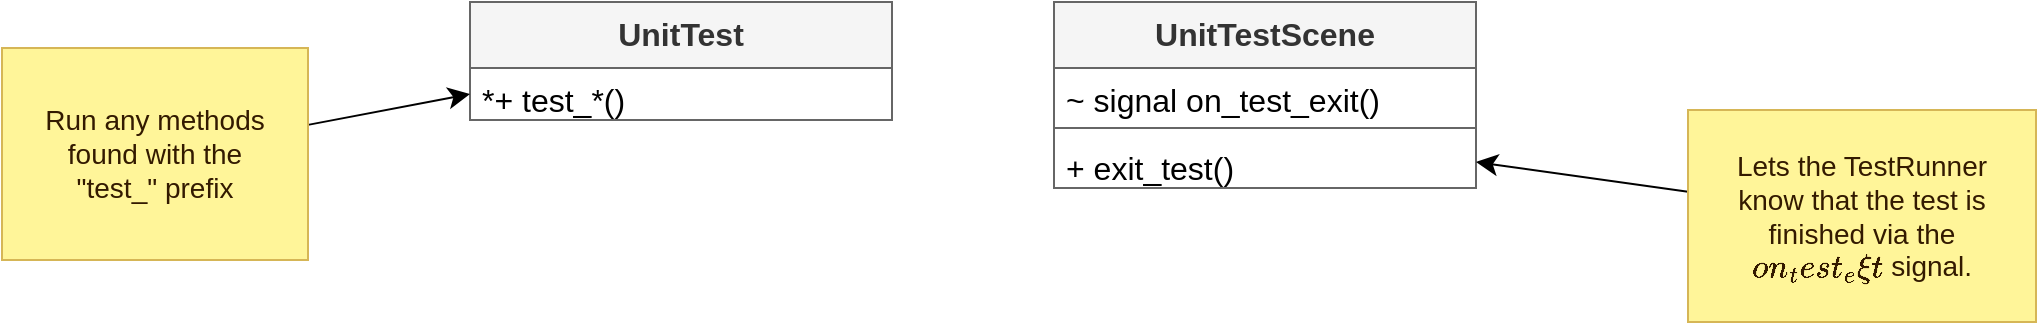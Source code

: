 <mxfile version="21.2.8" type="device" pages="2">
  <diagram name="Class Diagram" id="6y82QvWqDyoeqdexZ-E8">
    <mxGraphModel dx="1962" dy="1407" grid="0" gridSize="10" guides="1" tooltips="1" connect="1" arrows="1" fold="1" page="0" pageScale="1" pageWidth="850" pageHeight="1100" background="#FFFFFF" math="0" shadow="0">
      <root>
        <mxCell id="0" />
        <mxCell id="1" parent="0" />
        <mxCell id="tM5TyMosLTcsv8V2hco5-1" value="UnitTestScene" style="swimlane;fontStyle=1;align=center;verticalAlign=top;childLayout=stackLayout;horizontal=1;startSize=33;horizontalStack=0;resizeParent=1;resizeParentMax=0;resizeLast=0;collapsible=1;marginBottom=0;whiteSpace=wrap;html=1;fontSize=16;fillColor=#f5f5f5;fontColor=#333333;strokeColor=#666666;swimlaneFillColor=default;" parent="1" vertex="1">
          <mxGeometry x="454" y="-36" width="211" height="93" as="geometry" />
        </mxCell>
        <mxCell id="tM5TyMosLTcsv8V2hco5-2" value="~ signal on_test_exit()" style="text;strokeColor=none;fillColor=none;align=left;verticalAlign=top;spacingLeft=4;spacingRight=4;overflow=hidden;rotatable=0;points=[[0,0.5],[1,0.5]];portConstraint=eastwest;whiteSpace=wrap;html=1;fontSize=16;" parent="tM5TyMosLTcsv8V2hco5-1" vertex="1">
          <mxGeometry y="33" width="211" height="26" as="geometry" />
        </mxCell>
        <mxCell id="tM5TyMosLTcsv8V2hco5-3" value="" style="line;strokeWidth=1;fillColor=none;align=left;verticalAlign=middle;spacingTop=-1;spacingLeft=3;spacingRight=3;rotatable=0;labelPosition=right;points=[];portConstraint=eastwest;strokeColor=inherit;fontSize=16;" parent="tM5TyMosLTcsv8V2hco5-1" vertex="1">
          <mxGeometry y="59" width="211" height="8" as="geometry" />
        </mxCell>
        <mxCell id="tM5TyMosLTcsv8V2hco5-4" value="+ exit_test()" style="text;strokeColor=none;fillColor=none;align=left;verticalAlign=top;spacingLeft=4;spacingRight=4;overflow=hidden;rotatable=0;points=[[0,0.5],[1,0.5]];portConstraint=eastwest;whiteSpace=wrap;html=1;fontSize=16;" parent="tM5TyMosLTcsv8V2hco5-1" vertex="1">
          <mxGeometry y="67" width="211" height="26" as="geometry" />
        </mxCell>
        <mxCell id="tM5TyMosLTcsv8V2hco5-13" value="" style="edgeStyle=none;curved=1;rounded=0;orthogonalLoop=1;jettySize=auto;html=1;fontSize=12;startSize=8;endSize=8;entryX=1;entryY=0.5;entryDx=0;entryDy=0;" parent="1" source="tM5TyMosLTcsv8V2hco5-14" target="tM5TyMosLTcsv8V2hco5-4" edge="1">
          <mxGeometry relative="1" as="geometry">
            <mxPoint x="512.891" y="157" as="sourcePoint" />
          </mxGeometry>
        </mxCell>
        <mxCell id="tM5TyMosLTcsv8V2hco5-14" value="Lets the TestRunner know that the test is finished via the `on_test_exit` signal." style="whiteSpace=wrap;html=1;fontSize=14;fillColor=#FFF599;strokeColor=#d6b656;spacingLeft=10;spacingBottom=10;spacingRight=10;spacingTop=10;fontColor=#331A00;" parent="1" vertex="1">
          <mxGeometry x="771" y="18" width="174" height="106" as="geometry" />
        </mxCell>
        <mxCell id="J8-6YeeYZxeiOP6BvH8y-1" value="UnitTest" style="swimlane;fontStyle=1;align=center;verticalAlign=top;childLayout=stackLayout;horizontal=1;startSize=33;horizontalStack=0;resizeParent=1;resizeParentMax=0;resizeLast=0;collapsible=1;marginBottom=0;whiteSpace=wrap;html=1;fontSize=16;fillColor=#f5f5f5;fontColor=#333333;strokeColor=#666666;swimlaneFillColor=default;" vertex="1" parent="1">
          <mxGeometry x="162" y="-36" width="211" height="59" as="geometry" />
        </mxCell>
        <mxCell id="J8-6YeeYZxeiOP6BvH8y-4" value="*+ test_*()" style="text;strokeColor=none;fillColor=none;align=left;verticalAlign=top;spacingLeft=4;spacingRight=4;overflow=hidden;rotatable=0;points=[[0,0.5],[1,0.5]];portConstraint=eastwest;whiteSpace=wrap;html=1;fontSize=16;" vertex="1" parent="J8-6YeeYZxeiOP6BvH8y-1">
          <mxGeometry y="33" width="211" height="26" as="geometry" />
        </mxCell>
        <mxCell id="J8-6YeeYZxeiOP6BvH8y-6" style="edgeStyle=none;curved=1;rounded=0;orthogonalLoop=1;jettySize=auto;html=1;fontSize=12;startSize=8;endSize=8;entryX=0;entryY=0.5;entryDx=0;entryDy=0;" edge="1" parent="1" source="J8-6YeeYZxeiOP6BvH8y-5" target="J8-6YeeYZxeiOP6BvH8y-4">
          <mxGeometry relative="1" as="geometry" />
        </mxCell>
        <mxCell id="J8-6YeeYZxeiOP6BvH8y-5" value="Run any methods found with the &quot;test_&quot; prefix" style="whiteSpace=wrap;html=1;fontSize=14;fillColor=#FFF599;strokeColor=#d6b656;spacingLeft=10;spacingBottom=10;spacingRight=10;spacingTop=10;fontColor=#331A00;" vertex="1" parent="1">
          <mxGeometry x="-72" y="-13" width="153" height="106" as="geometry" />
        </mxCell>
      </root>
    </mxGraphModel>
  </diagram>
  <diagram id="hkPfzNNbUrFvuuMmF8mX" name="Sequence: Run All">
    <mxGraphModel dx="2238" dy="1585" grid="0" gridSize="10" guides="1" tooltips="1" connect="1" arrows="1" fold="1" page="0" pageScale="1" pageWidth="850" pageHeight="1100" background="#FFFFFF" math="0" shadow="0">
      <root>
        <mxCell id="0" />
        <mxCell id="1" parent="0" />
        <mxCell id="KkMCgTxBBTBBrHVNEJOE-18" value="loop" style="shape=umlFrame;whiteSpace=wrap;html=1;pointerEvents=0;fontSize=16;labelBackgroundColor=none;swimlaneFillColor=default;" parent="1" vertex="1">
          <mxGeometry x="-37" y="161" width="508" height="612" as="geometry" />
        </mxCell>
        <mxCell id="KkMCgTxBBTBBrHVNEJOE-19" value="alt" style="shape=umlFrame;whiteSpace=wrap;html=1;pointerEvents=0;fontSize=16;swimlaneFillColor=#E6E6E6;" parent="1" vertex="1">
          <mxGeometry x="-26" y="204" width="487" height="561" as="geometry" />
        </mxCell>
        <mxCell id="02iZ_VtH3Efv8Gho3ET1-1" value="User" style="shape=umlLifeline;perimeter=lifelinePerimeter;whiteSpace=wrap;html=1;container=1;dropTarget=0;collapsible=0;recursiveResize=0;outlineConnect=0;portConstraint=eastwest;newEdgeStyle={&quot;edgeStyle&quot;:&quot;elbowEdgeStyle&quot;,&quot;elbow&quot;:&quot;vertical&quot;,&quot;curved&quot;:0,&quot;rounded&quot;:0};participant=umlActor;fontSize=16;spacingTop=-70;" parent="1" vertex="1">
          <mxGeometry x="-280" y="-296" width="20" height="1205" as="geometry" />
        </mxCell>
        <mxCell id="02iZ_VtH3Efv8Gho3ET1-2" value="Dock" style="shape=umlLifeline;perimeter=lifelinePerimeter;whiteSpace=wrap;html=1;container=1;dropTarget=0;collapsible=0;recursiveResize=0;outlineConnect=0;portConstraint=eastwest;newEdgeStyle={&quot;edgeStyle&quot;:&quot;elbowEdgeStyle&quot;,&quot;elbow&quot;:&quot;vertical&quot;,&quot;curved&quot;:0,&quot;rounded&quot;:0};fontSize=16;" parent="1" vertex="1">
          <mxGeometry x="-167" y="-296" width="100" height="1207" as="geometry" />
        </mxCell>
        <mxCell id="02iZ_VtH3Efv8Gho3ET1-3" value="Test Runner" style="shape=umlLifeline;perimeter=lifelinePerimeter;whiteSpace=wrap;html=1;container=1;dropTarget=0;collapsible=0;recursiveResize=0;outlineConnect=0;portConstraint=eastwest;newEdgeStyle={&quot;edgeStyle&quot;:&quot;elbowEdgeStyle&quot;,&quot;elbow&quot;:&quot;vertical&quot;,&quot;curved&quot;:0,&quot;rounded&quot;:0};fontSize=14;size=77;" parent="1" vertex="1">
          <mxGeometry x="-7" y="-117" width="122" height="956" as="geometry" />
        </mxCell>
        <mxCell id="KkMCgTxBBTBBrHVNEJOE-15" value="" style="html=1;points=[];perimeter=orthogonalPerimeter;outlineConnect=0;targetShapes=umlLifeline;portConstraint=eastwest;newEdgeStyle={&quot;edgeStyle&quot;:&quot;elbowEdgeStyle&quot;,&quot;elbow&quot;:&quot;vertical&quot;,&quot;curved&quot;:0,&quot;rounded&quot;:0};fontSize=16;" parent="02iZ_VtH3Efv8Gho3ET1-3" vertex="1">
          <mxGeometry x="56" y="184" width="10" height="726" as="geometry" />
        </mxCell>
        <mxCell id="KkMCgTxBBTBBrHVNEJOE-16" value="run all UnitTests and&lt;br style=&quot;font-size: 12px;&quot;&gt;UnitTestScenes in order" style="html=1;align=left;spacingLeft=2;endArrow=block;rounded=0;edgeStyle=orthogonalEdgeStyle;curved=0;rounded=0;fontSize=12;startSize=8;endSize=8;dashed=1;" parent="02iZ_VtH3Efv8Gho3ET1-3" source="KkMCgTxBBTBBrHVNEJOE-15" target="KkMCgTxBBTBBrHVNEJOE-15" edge="1">
          <mxGeometry x="0.781" y="-22" relative="1" as="geometry">
            <mxPoint x="116" y="214" as="sourcePoint" />
            <Array as="points">
              <mxPoint x="133" y="205" />
              <mxPoint x="133" y="251" />
            </Array>
            <mxPoint as="offset" />
          </mxGeometry>
        </mxCell>
        <mxCell id="KkMCgTxBBTBBrHVNEJOE-23" value="instantiate and call all unit test &lt;br style=&quot;font-size: 12px;&quot;&gt;methods in UnitTest script" style="html=1;align=left;spacingLeft=2;endArrow=block;rounded=0;edgeStyle=orthogonalEdgeStyle;curved=0;rounded=0;fontSize=12;startSize=8;endSize=8;" parent="02iZ_VtH3Efv8Gho3ET1-3" source="KkMCgTxBBTBBrHVNEJOE-15" target="KkMCgTxBBTBBrHVNEJOE-15" edge="1">
          <mxGeometry x="0.782" y="-25" relative="1" as="geometry">
            <mxPoint x="66" y="349" as="sourcePoint" />
            <Array as="points">
              <mxPoint x="150" y="349" />
              <mxPoint x="150" y="401" />
            </Array>
            <mxPoint x="66" y="432.034" as="targetPoint" />
            <mxPoint as="offset" />
          </mxGeometry>
        </mxCell>
        <mxCell id="02iZ_VtH3Efv8Gho3ET1-4" value="UnitTestScene" style="shape=umlLifeline;perimeter=lifelinePerimeter;whiteSpace=wrap;html=1;container=1;dropTarget=0;collapsible=0;recursiveResize=0;outlineConnect=0;portConstraint=eastwest;newEdgeStyle={&quot;edgeStyle&quot;:&quot;elbowEdgeStyle&quot;,&quot;elbow&quot;:&quot;vertical&quot;,&quot;curved&quot;:0,&quot;rounded&quot;:0};fontSize=14;size=78;" parent="1" vertex="1">
          <mxGeometry x="157" y="425" width="115" height="297" as="geometry" />
        </mxCell>
        <mxCell id="KkMCgTxBBTBBrHVNEJOE-28" value="" style="html=1;points=[];perimeter=orthogonalPerimeter;outlineConnect=0;targetShapes=umlLifeline;portConstraint=eastwest;newEdgeStyle={&quot;edgeStyle&quot;:&quot;elbowEdgeStyle&quot;,&quot;elbow&quot;:&quot;vertical&quot;,&quot;curved&quot;:0,&quot;rounded&quot;:0};fontSize=16;" parent="02iZ_VtH3Efv8Gho3ET1-4" vertex="1">
          <mxGeometry x="53" y="119" width="10" height="161" as="geometry" />
        </mxCell>
        <mxCell id="KkMCgTxBBTBBrHVNEJOE-3" value="play test runner via &lt;br&gt;plugin&#39;s EditorInterface" style="html=1;verticalAlign=bottom;endArrow=block;edgeStyle=elbowEdgeStyle;elbow=vertical;curved=0;rounded=0;fontSize=12;startSize=8;endSize=8;entryX=0.497;entryY=-0.002;entryDx=0;entryDy=0;entryPerimeter=0;" parent="1" source="KkMCgTxBBTBBrHVNEJOE-4" target="02iZ_VtH3Efv8Gho3ET1-3" edge="1">
          <mxGeometry x="0.097" y="6" width="80" relative="1" as="geometry">
            <mxPoint x="-82" y="-190" as="sourcePoint" />
            <mxPoint x="-2" y="-190" as="targetPoint" />
            <Array as="points">
              <mxPoint x="54" y="-178" />
            </Array>
            <mxPoint as="offset" />
          </mxGeometry>
        </mxCell>
        <mxCell id="KkMCgTxBBTBBrHVNEJOE-4" value="" style="html=1;points=[];perimeter=orthogonalPerimeter;outlineConnect=0;targetShapes=umlLifeline;portConstraint=eastwest;newEdgeStyle={&quot;edgeStyle&quot;:&quot;elbowEdgeStyle&quot;,&quot;elbow&quot;:&quot;vertical&quot;,&quot;curved&quot;:0,&quot;rounded&quot;:0};fontSize=16;" parent="1" vertex="1">
          <mxGeometry x="-122" y="-212" width="10" height="1101" as="geometry" />
        </mxCell>
        <mxCell id="KkMCgTxBBTBBrHVNEJOE-7" value="minimize play &lt;br&gt;window" style="html=1;verticalAlign=bottom;endArrow=block;edgeStyle=elbowEdgeStyle;elbow=vertical;curved=0;rounded=0;fontSize=12;startSize=8;endSize=8;" parent="1" source="KkMCgTxBBTBBrHVNEJOE-4" target="02iZ_VtH3Efv8Gho3ET1-3" edge="1">
          <mxGeometry x="-0.021" y="4" width="80" relative="1" as="geometry">
            <mxPoint x="-75" y="1" as="sourcePoint" />
            <mxPoint x="49" y="18" as="targetPoint" />
            <Array as="points">
              <mxPoint x="-44" y="18" />
            </Array>
            <mxPoint as="offset" />
          </mxGeometry>
        </mxCell>
        <mxCell id="KkMCgTxBBTBBrHVNEJOE-13" value="ready" style="html=1;verticalAlign=bottom;startArrow=circle;startFill=1;endArrow=open;startSize=3;endSize=8;edgeStyle=elbowEdgeStyle;elbow=vertical;curved=0;rounded=0;fontSize=12;" parent="1" target="KkMCgTxBBTBBrHVNEJOE-15" edge="1">
          <mxGeometry x="0.06" y="1" width="80" relative="1" as="geometry">
            <mxPoint x="-36" y="73" as="sourcePoint" />
            <mxPoint x="49" y="73" as="targetPoint" />
            <mxPoint as="offset" />
          </mxGeometry>
        </mxCell>
        <mxCell id="KkMCgTxBBTBBrHVNEJOE-14" value="exit_test signal" style="html=1;verticalAlign=bottom;startArrow=none;startFill=0;endArrow=block;startSize=8;edgeStyle=elbowEdgeStyle;elbow=vertical;curved=0;rounded=0;fontSize=12;" parent="1" source="KkMCgTxBBTBBrHVNEJOE-28" edge="1">
          <mxGeometry x="-0.043" y="-2" width="60" relative="1" as="geometry">
            <mxPoint x="49" y="178" as="sourcePoint" />
            <mxPoint x="59" y="697" as="targetPoint" />
            <Array as="points">
              <mxPoint x="123" y="697" />
            </Array>
            <mxPoint as="offset" />
          </mxGeometry>
        </mxCell>
        <mxCell id="KkMCgTxBBTBBrHVNEJOE-20" value="" style="line;strokeWidth=1;fillColor=none;align=left;verticalAlign=middle;spacingTop=-1;spacingLeft=3;spacingRight=3;rotatable=0;labelPosition=right;points=[];portConstraint=eastwest;strokeColor=inherit;fontSize=16;" parent="1" vertex="1">
          <mxGeometry x="-25" y="344" width="486" height="8" as="geometry" />
        </mxCell>
        <mxCell id="KkMCgTxBBTBBrHVNEJOE-21" value="{if UnitTest}" style="text;strokeColor=none;align=right;fillColor=none;html=1;verticalAlign=top;whiteSpace=wrap;rounded=0;fontSize=12;spacingRight=10;" parent="1" vertex="1">
          <mxGeometry x="365" y="204" width="96" height="30" as="geometry" />
        </mxCell>
        <mxCell id="KkMCgTxBBTBBrHVNEJOE-22" value="{if UnitTestScene}" style="text;strokeColor=none;align=right;fillColor=none;html=1;verticalAlign=top;whiteSpace=wrap;rounded=0;fontSize=12;spacingRight=10;" parent="1" vertex="1">
          <mxGeometry x="326" y="348" width="135" height="30" as="geometry" />
        </mxCell>
        <mxCell id="KkMCgTxBBTBBrHVNEJOE-24" value="instatiate UnitTestScene&lt;br&gt;and add to tree" style="html=1;verticalAlign=bottom;endArrow=block;edgeStyle=elbowEdgeStyle;elbow=vertical;curved=0;rounded=0;fontSize=12;startSize=8;endSize=8;entryX=0.476;entryY=-0.001;entryDx=0;entryDy=0;entryPerimeter=0;" parent="1" target="02iZ_VtH3Efv8Gho3ET1-4" edge="1">
          <mxGeometry x="-0.03" y="4" width="80" relative="1" as="geometry">
            <mxPoint x="59" y="403" as="sourcePoint" />
            <mxPoint x="164" y="399" as="targetPoint" />
            <Array as="points">
              <mxPoint x="190" y="403" />
            </Array>
            <mxPoint as="offset" />
          </mxGeometry>
        </mxCell>
        <mxCell id="KkMCgTxBBTBBrHVNEJOE-25" value="run all tests" style="html=1;verticalAlign=bottom;startArrow=oval;startFill=1;endArrow=block;startSize=8;edgeStyle=elbowEdgeStyle;elbow=vertical;curved=0;rounded=0;fontSize=12;" parent="1" source="02iZ_VtH3Efv8Gho3ET1-1" target="KkMCgTxBBTBBrHVNEJOE-4" edge="1">
          <mxGeometry width="60" relative="1" as="geometry">
            <mxPoint x="-241" y="-207" as="sourcePoint" />
            <mxPoint x="-181" y="-207" as="targetPoint" />
            <Array as="points">
              <mxPoint x="-182" y="-197" />
            </Array>
          </mxGeometry>
        </mxCell>
        <mxCell id="KkMCgTxBBTBBrHVNEJOE-27" value="ready &amp;amp;&lt;br&gt;process" style="html=1;verticalAlign=bottom;startArrow=oval;startFill=1;endArrow=block;startSize=8;edgeStyle=elbowEdgeStyle;elbow=vertical;curved=0;rounded=0;fontSize=12;" parent="1" edge="1">
          <mxGeometry width="60" relative="1" as="geometry">
            <mxPoint x="123" y="554.24" as="sourcePoint" />
            <mxPoint x="210" y="554.138" as="targetPoint" />
          </mxGeometry>
        </mxCell>
        <mxCell id="KkMCgTxBBTBBrHVNEJOE-30" style="edgeStyle=none;curved=1;rounded=0;orthogonalLoop=1;jettySize=auto;html=1;fontSize=12;startSize=8;endSize=8;endArrow=diamond;endFill=1;" parent="1" source="KkMCgTxBBTBBrHVNEJOE-29" target="KkMCgTxBBTBBrHVNEJOE-28" edge="1">
          <mxGeometry relative="1" as="geometry" />
        </mxCell>
        <mxCell id="KkMCgTxBBTBBrHVNEJOE-29" value="User code runs and uses `Testing` autoload methods. (This is how the plugin detects error and determines if the UnitTestScene ran successfully)" style="whiteSpace=wrap;html=1;fontSize=14;spacingLeft=10;spacingBottom=10;spacingRight=10;spacingTop=10;fillColor=#f8cecc;strokeColor=#b85450;" parent="1" vertex="1">
          <mxGeometry x="255" y="552.5" width="192" height="144" as="geometry" />
        </mxCell>
        <mxCell id="I2Ki1U4V42nAK9-H1s-x-3" value="{after each test method call}&lt;br style=&quot;font-size: 10px;&quot;&gt;update dock with results" style="html=1;verticalAlign=bottom;startArrow=none;startFill=0;endArrow=block;startSize=8;edgeStyle=elbowEdgeStyle;elbow=vertical;curved=0;rounded=0;fontSize=10;labelBackgroundColor=#FFE6CC;" edge="1" parent="1">
          <mxGeometry x="-0.031" y="13" width="60" relative="1" as="geometry">
            <mxPoint x="49" y="280" as="sourcePoint" />
            <mxPoint x="-112" y="280" as="targetPoint" />
            <Array as="points">
              <mxPoint x="-56" y="280" />
            </Array>
            <mxPoint as="offset" />
          </mxGeometry>
        </mxCell>
        <mxCell id="I2Ki1U4V42nAK9-H1s-x-6" value="&lt;font style=&quot;font-size: 10px;&quot;&gt;update dock with test results&lt;/font&gt;" style="html=1;verticalAlign=bottom;startArrow=none;startFill=0;endArrow=block;startSize=8;edgeStyle=elbowEdgeStyle;elbow=vertical;curved=0;rounded=0;fontSize=12;labelBackgroundColor=#FFE6CC;" edge="1" parent="1" source="KkMCgTxBBTBBrHVNEJOE-15" target="KkMCgTxBBTBBrHVNEJOE-4">
          <mxGeometry x="-0.031" y="7" width="60" relative="1" as="geometry">
            <mxPoint x="39" y="732" as="sourcePoint" />
            <mxPoint x="-112" y="732" as="targetPoint" />
            <Array as="points">
              <mxPoint x="-48" y="737" />
            </Array>
            <mxPoint as="offset" />
          </mxGeometry>
        </mxCell>
        <mxCell id="I2Ki1U4V42nAK9-H1s-x-8" value="on exit play mode" style="html=1;verticalAlign=bottom;startArrow=oval;startFill=1;endArrow=block;startSize=8;edgeStyle=elbowEdgeStyle;elbow=vertical;curved=0;rounded=0;fontSize=12;" edge="1" parent="1" source="02iZ_VtH3Efv8Gho3ET1-3" target="KkMCgTxBBTBBrHVNEJOE-4">
          <mxGeometry width="60" relative="1" as="geometry">
            <mxPoint x="-75" y="890" as="sourcePoint" />
            <mxPoint x="-15" y="890" as="targetPoint" />
            <Array as="points">
              <mxPoint x="-63" y="838" />
            </Array>
          </mxGeometry>
        </mxCell>
        <mxCell id="I2Ki1U4V42nAK9-H1s-x-9" value="testing done" style="html=1;verticalAlign=bottom;endArrow=block;edgeStyle=elbowEdgeStyle;elbow=vertical;curved=0;rounded=0;fontSize=12;startSize=8;endSize=8;" edge="1" parent="1" source="KkMCgTxBBTBBrHVNEJOE-4" target="02iZ_VtH3Efv8Gho3ET1-1">
          <mxGeometry width="80" relative="1" as="geometry">
            <mxPoint x="-249" y="886" as="sourcePoint" />
            <mxPoint x="-169" y="886" as="targetPoint" />
            <Array as="points">
              <mxPoint x="-208" y="875" />
            </Array>
          </mxGeometry>
        </mxCell>
      </root>
    </mxGraphModel>
  </diagram>
</mxfile>
